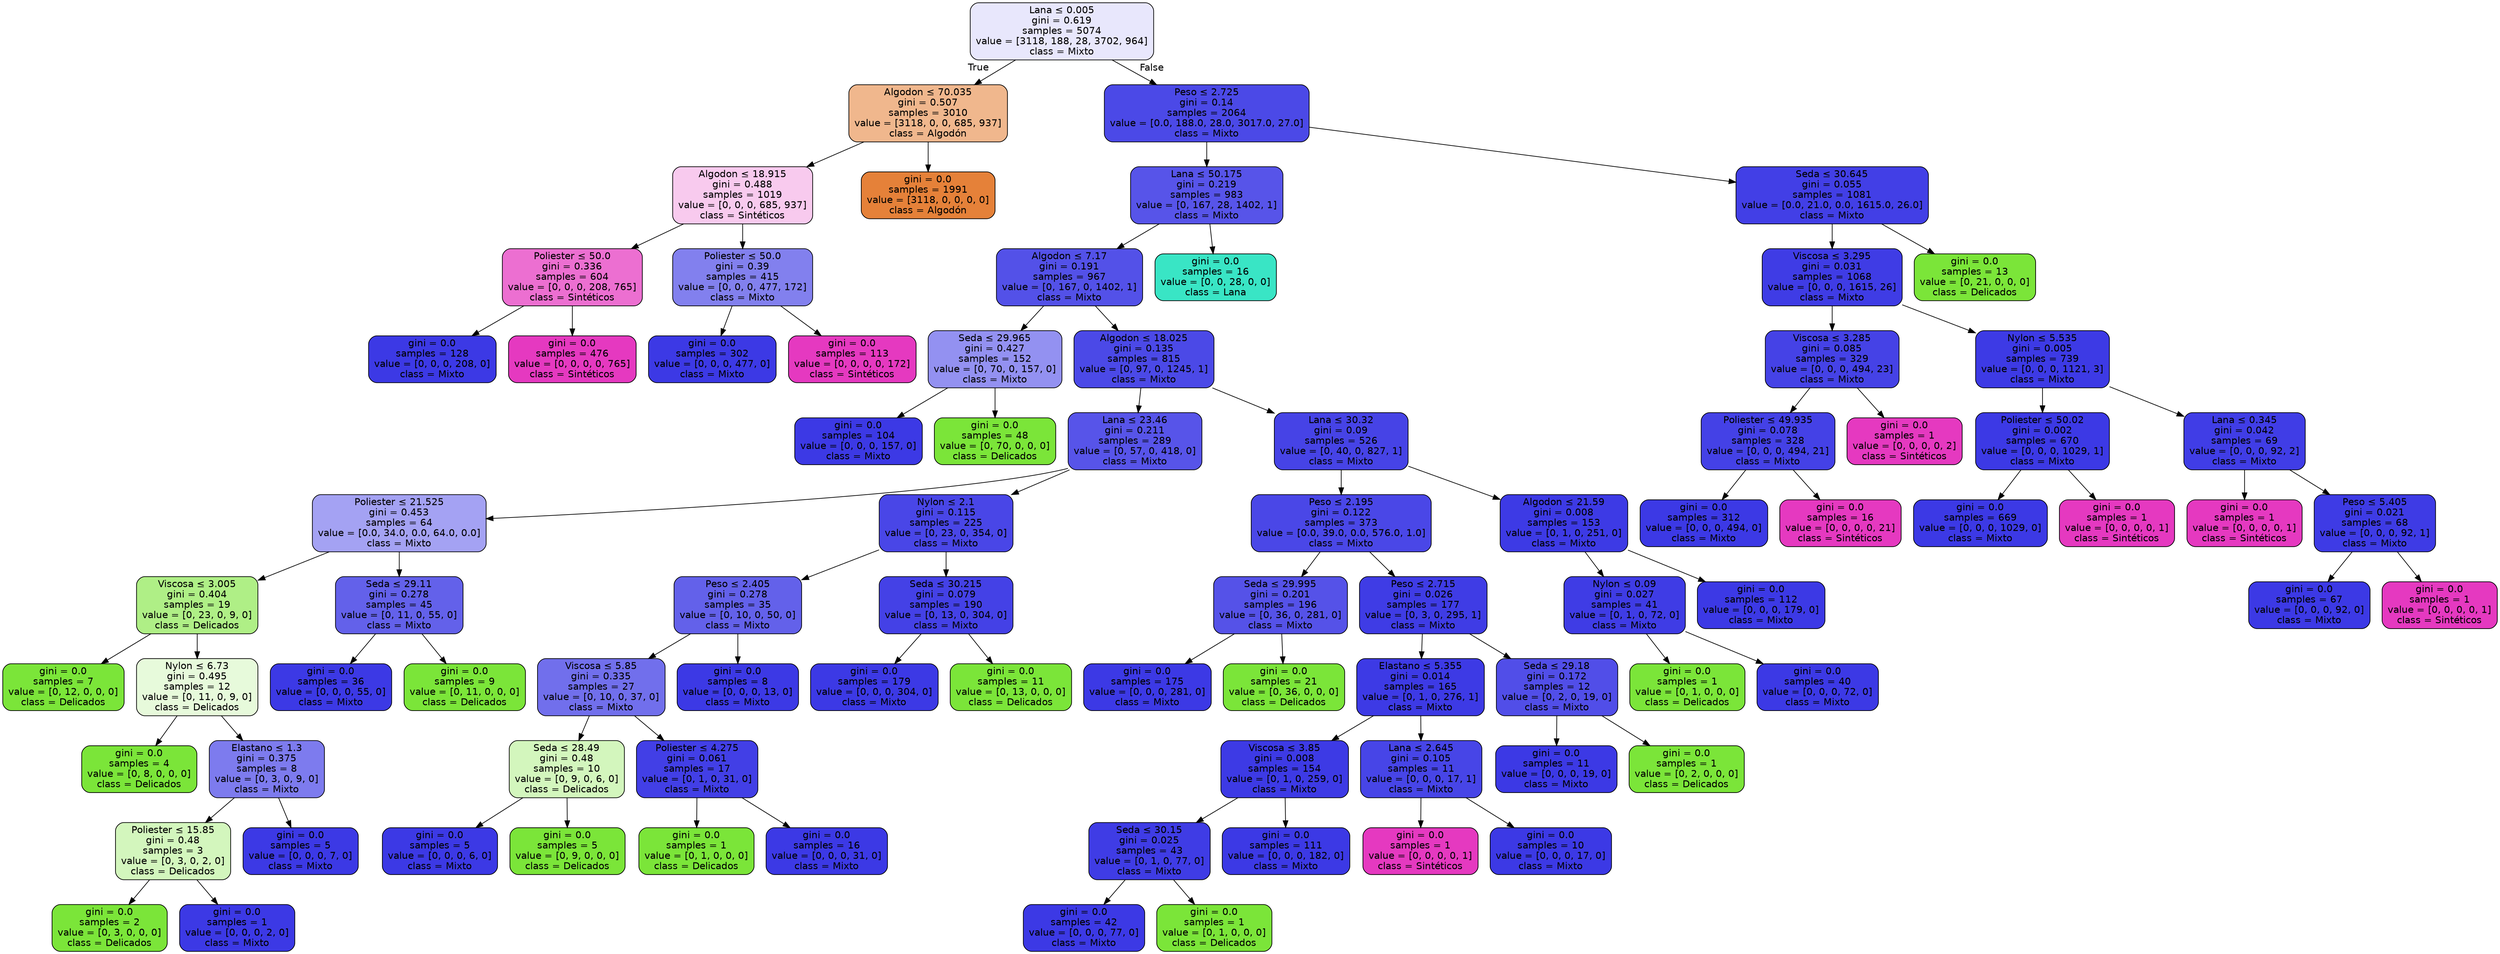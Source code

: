 digraph Tree {
node [shape=box, style="filled, rounded", color="black", fontname="helvetica"] ;
edge [fontname="helvetica"] ;
0 [label=<Lana &le; 0.005<br/>gini = 0.619<br/>samples = 5074<br/>value = [3118, 188, 28, 3702, 964]<br/>class = Mixto>, fillcolor="#e8e7fc"] ;
1 [label=<Algodon &le; 70.035<br/>gini = 0.507<br/>samples = 3010<br/>value = [3118, 0, 0, 685, 937]<br/>class = Algodón>, fillcolor="#f0b78d"] ;
0 -> 1 [labeldistance=2.5, labelangle=45, headlabel="True"] ;
2 [label=<Algodon &le; 18.915<br/>gini = 0.488<br/>samples = 1019<br/>value = [0, 0, 0, 685, 937]<br/>class = Sintéticos>, fillcolor="#f8caee"] ;
1 -> 2 ;
3 [label=<Poliester &le; 50.0<br/>gini = 0.336<br/>samples = 604<br/>value = [0, 0, 0, 208, 765]<br/>class = Sintéticos>, fillcolor="#ec6fd1"] ;
2 -> 3 ;
4 [label=<gini = 0.0<br/>samples = 128<br/>value = [0, 0, 0, 208, 0]<br/>class = Mixto>, fillcolor="#3c39e5"] ;
3 -> 4 ;
5 [label=<gini = 0.0<br/>samples = 476<br/>value = [0, 0, 0, 0, 765]<br/>class = Sintéticos>, fillcolor="#e539c0"] ;
3 -> 5 ;
6 [label=<Poliester &le; 50.0<br/>gini = 0.39<br/>samples = 415<br/>value = [0, 0, 0, 477, 172]<br/>class = Mixto>, fillcolor="#8280ee"] ;
2 -> 6 ;
7 [label=<gini = 0.0<br/>samples = 302<br/>value = [0, 0, 0, 477, 0]<br/>class = Mixto>, fillcolor="#3c39e5"] ;
6 -> 7 ;
8 [label=<gini = 0.0<br/>samples = 113<br/>value = [0, 0, 0, 0, 172]<br/>class = Sintéticos>, fillcolor="#e539c0"] ;
6 -> 8 ;
9 [label=<gini = 0.0<br/>samples = 1991<br/>value = [3118, 0, 0, 0, 0]<br/>class = Algodón>, fillcolor="#e58139"] ;
1 -> 9 ;
10 [label=<Peso &le; 2.725<br/>gini = 0.14<br/>samples = 2064<br/>value = [0.0, 188.0, 28.0, 3017.0, 27.0]<br/>class = Mixto>, fillcolor="#4b49e7"] ;
0 -> 10 [labeldistance=2.5, labelangle=-45, headlabel="False"] ;
11 [label=<Lana &le; 50.175<br/>gini = 0.219<br/>samples = 983<br/>value = [0, 167, 28, 1402, 1]<br/>class = Mixto>, fillcolor="#5754e9"] ;
10 -> 11 ;
12 [label=<Algodon &le; 7.17<br/>gini = 0.191<br/>samples = 967<br/>value = [0, 167, 0, 1402, 1]<br/>class = Mixto>, fillcolor="#5351e8"] ;
11 -> 12 ;
13 [label=<Seda &le; 29.965<br/>gini = 0.427<br/>samples = 152<br/>value = [0, 70, 0, 157, 0]<br/>class = Mixto>, fillcolor="#9391f1"] ;
12 -> 13 ;
14 [label=<gini = 0.0<br/>samples = 104<br/>value = [0, 0, 0, 157, 0]<br/>class = Mixto>, fillcolor="#3c39e5"] ;
13 -> 14 ;
15 [label=<gini = 0.0<br/>samples = 48<br/>value = [0, 70, 0, 0, 0]<br/>class = Delicados>, fillcolor="#7be539"] ;
13 -> 15 ;
16 [label=<Algodon &le; 18.025<br/>gini = 0.135<br/>samples = 815<br/>value = [0, 97, 0, 1245, 1]<br/>class = Mixto>, fillcolor="#4b49e7"] ;
12 -> 16 ;
17 [label=<Lana &le; 23.46<br/>gini = 0.211<br/>samples = 289<br/>value = [0, 57, 0, 418, 0]<br/>class = Mixto>, fillcolor="#5754e9"] ;
16 -> 17 ;
18 [label=<Poliester &le; 21.525<br/>gini = 0.453<br/>samples = 64<br/>value = [0.0, 34.0, 0.0, 64.0, 0.0]<br/>class = Mixto>, fillcolor="#a4a2f3"] ;
17 -> 18 ;
19 [label=<Viscosa &le; 3.005<br/>gini = 0.404<br/>samples = 19<br/>value = [0, 23, 0, 9, 0]<br/>class = Delicados>, fillcolor="#afef86"] ;
18 -> 19 ;
20 [label=<gini = 0.0<br/>samples = 7<br/>value = [0, 12, 0, 0, 0]<br/>class = Delicados>, fillcolor="#7be539"] ;
19 -> 20 ;
21 [label=<Nylon &le; 6.73<br/>gini = 0.495<br/>samples = 12<br/>value = [0, 11, 0, 9, 0]<br/>class = Delicados>, fillcolor="#e7fadb"] ;
19 -> 21 ;
22 [label=<gini = 0.0<br/>samples = 4<br/>value = [0, 8, 0, 0, 0]<br/>class = Delicados>, fillcolor="#7be539"] ;
21 -> 22 ;
23 [label=<Elastano &le; 1.3<br/>gini = 0.375<br/>samples = 8<br/>value = [0, 3, 0, 9, 0]<br/>class = Mixto>, fillcolor="#7d7bee"] ;
21 -> 23 ;
24 [label=<Poliester &le; 15.85<br/>gini = 0.48<br/>samples = 3<br/>value = [0, 3, 0, 2, 0]<br/>class = Delicados>, fillcolor="#d3f6bd"] ;
23 -> 24 ;
25 [label=<gini = 0.0<br/>samples = 2<br/>value = [0, 3, 0, 0, 0]<br/>class = Delicados>, fillcolor="#7be539"] ;
24 -> 25 ;
26 [label=<gini = 0.0<br/>samples = 1<br/>value = [0, 0, 0, 2, 0]<br/>class = Mixto>, fillcolor="#3c39e5"] ;
24 -> 26 ;
27 [label=<gini = 0.0<br/>samples = 5<br/>value = [0, 0, 0, 7, 0]<br/>class = Mixto>, fillcolor="#3c39e5"] ;
23 -> 27 ;
28 [label=<Seda &le; 29.11<br/>gini = 0.278<br/>samples = 45<br/>value = [0, 11, 0, 55, 0]<br/>class = Mixto>, fillcolor="#6361ea"] ;
18 -> 28 ;
29 [label=<gini = 0.0<br/>samples = 36<br/>value = [0, 0, 0, 55, 0]<br/>class = Mixto>, fillcolor="#3c39e5"] ;
28 -> 29 ;
30 [label=<gini = 0.0<br/>samples = 9<br/>value = [0, 11, 0, 0, 0]<br/>class = Delicados>, fillcolor="#7be539"] ;
28 -> 30 ;
31 [label=<Nylon &le; 2.1<br/>gini = 0.115<br/>samples = 225<br/>value = [0, 23, 0, 354, 0]<br/>class = Mixto>, fillcolor="#4946e7"] ;
17 -> 31 ;
32 [label=<Peso &le; 2.405<br/>gini = 0.278<br/>samples = 35<br/>value = [0, 10, 0, 50, 0]<br/>class = Mixto>, fillcolor="#6361ea"] ;
31 -> 32 ;
33 [label=<Viscosa &le; 5.85<br/>gini = 0.335<br/>samples = 27<br/>value = [0, 10, 0, 37, 0]<br/>class = Mixto>, fillcolor="#716fec"] ;
32 -> 33 ;
34 [label=<Seda &le; 28.49<br/>gini = 0.48<br/>samples = 10<br/>value = [0, 9, 0, 6, 0]<br/>class = Delicados>, fillcolor="#d3f6bd"] ;
33 -> 34 ;
35 [label=<gini = 0.0<br/>samples = 5<br/>value = [0, 0, 0, 6, 0]<br/>class = Mixto>, fillcolor="#3c39e5"] ;
34 -> 35 ;
36 [label=<gini = 0.0<br/>samples = 5<br/>value = [0, 9, 0, 0, 0]<br/>class = Delicados>, fillcolor="#7be539"] ;
34 -> 36 ;
37 [label=<Poliester &le; 4.275<br/>gini = 0.061<br/>samples = 17<br/>value = [0, 1, 0, 31, 0]<br/>class = Mixto>, fillcolor="#423fe6"] ;
33 -> 37 ;
38 [label=<gini = 0.0<br/>samples = 1<br/>value = [0, 1, 0, 0, 0]<br/>class = Delicados>, fillcolor="#7be539"] ;
37 -> 38 ;
39 [label=<gini = 0.0<br/>samples = 16<br/>value = [0, 0, 0, 31, 0]<br/>class = Mixto>, fillcolor="#3c39e5"] ;
37 -> 39 ;
40 [label=<gini = 0.0<br/>samples = 8<br/>value = [0, 0, 0, 13, 0]<br/>class = Mixto>, fillcolor="#3c39e5"] ;
32 -> 40 ;
41 [label=<Seda &le; 30.215<br/>gini = 0.079<br/>samples = 190<br/>value = [0, 13, 0, 304, 0]<br/>class = Mixto>, fillcolor="#4441e6"] ;
31 -> 41 ;
42 [label=<gini = 0.0<br/>samples = 179<br/>value = [0, 0, 0, 304, 0]<br/>class = Mixto>, fillcolor="#3c39e5"] ;
41 -> 42 ;
43 [label=<gini = 0.0<br/>samples = 11<br/>value = [0, 13, 0, 0, 0]<br/>class = Delicados>, fillcolor="#7be539"] ;
41 -> 43 ;
44 [label=<Lana &le; 30.32<br/>gini = 0.09<br/>samples = 526<br/>value = [0, 40, 0, 827, 1]<br/>class = Mixto>, fillcolor="#4643e6"] ;
16 -> 44 ;
45 [label=<Peso &le; 2.195<br/>gini = 0.122<br/>samples = 373<br/>value = [0.0, 39.0, 0.0, 576.0, 1.0]<br/>class = Mixto>, fillcolor="#4a47e7"] ;
44 -> 45 ;
46 [label=<Seda &le; 29.995<br/>gini = 0.201<br/>samples = 196<br/>value = [0, 36, 0, 281, 0]<br/>class = Mixto>, fillcolor="#5552e8"] ;
45 -> 46 ;
47 [label=<gini = 0.0<br/>samples = 175<br/>value = [0, 0, 0, 281, 0]<br/>class = Mixto>, fillcolor="#3c39e5"] ;
46 -> 47 ;
48 [label=<gini = 0.0<br/>samples = 21<br/>value = [0, 36, 0, 0, 0]<br/>class = Delicados>, fillcolor="#7be539"] ;
46 -> 48 ;
49 [label=<Peso &le; 2.715<br/>gini = 0.026<br/>samples = 177<br/>value = [0, 3, 0, 295, 1]<br/>class = Mixto>, fillcolor="#3f3ce5"] ;
45 -> 49 ;
50 [label=<Elastano &le; 5.355<br/>gini = 0.014<br/>samples = 165<br/>value = [0, 1, 0, 276, 1]<br/>class = Mixto>, fillcolor="#3d3ae5"] ;
49 -> 50 ;
51 [label=<Viscosa &le; 3.85<br/>gini = 0.008<br/>samples = 154<br/>value = [0, 1, 0, 259, 0]<br/>class = Mixto>, fillcolor="#3d3ae5"] ;
50 -> 51 ;
52 [label=<Seda &le; 30.15<br/>gini = 0.025<br/>samples = 43<br/>value = [0, 1, 0, 77, 0]<br/>class = Mixto>, fillcolor="#3f3ce5"] ;
51 -> 52 ;
53 [label=<gini = 0.0<br/>samples = 42<br/>value = [0, 0, 0, 77, 0]<br/>class = Mixto>, fillcolor="#3c39e5"] ;
52 -> 53 ;
54 [label=<gini = 0.0<br/>samples = 1<br/>value = [0, 1, 0, 0, 0]<br/>class = Delicados>, fillcolor="#7be539"] ;
52 -> 54 ;
55 [label=<gini = 0.0<br/>samples = 111<br/>value = [0, 0, 0, 182, 0]<br/>class = Mixto>, fillcolor="#3c39e5"] ;
51 -> 55 ;
56 [label=<Lana &le; 2.645<br/>gini = 0.105<br/>samples = 11<br/>value = [0, 0, 0, 17, 1]<br/>class = Mixto>, fillcolor="#4745e7"] ;
50 -> 56 ;
57 [label=<gini = 0.0<br/>samples = 1<br/>value = [0, 0, 0, 0, 1]<br/>class = Sintéticos>, fillcolor="#e539c0"] ;
56 -> 57 ;
58 [label=<gini = 0.0<br/>samples = 10<br/>value = [0, 0, 0, 17, 0]<br/>class = Mixto>, fillcolor="#3c39e5"] ;
56 -> 58 ;
59 [label=<Seda &le; 29.18<br/>gini = 0.172<br/>samples = 12<br/>value = [0, 2, 0, 19, 0]<br/>class = Mixto>, fillcolor="#514ee8"] ;
49 -> 59 ;
60 [label=<gini = 0.0<br/>samples = 11<br/>value = [0, 0, 0, 19, 0]<br/>class = Mixto>, fillcolor="#3c39e5"] ;
59 -> 60 ;
61 [label=<gini = 0.0<br/>samples = 1<br/>value = [0, 2, 0, 0, 0]<br/>class = Delicados>, fillcolor="#7be539"] ;
59 -> 61 ;
62 [label=<Algodon &le; 21.59<br/>gini = 0.008<br/>samples = 153<br/>value = [0, 1, 0, 251, 0]<br/>class = Mixto>, fillcolor="#3d3ae5"] ;
44 -> 62 ;
63 [label=<Nylon &le; 0.09<br/>gini = 0.027<br/>samples = 41<br/>value = [0, 1, 0, 72, 0]<br/>class = Mixto>, fillcolor="#3f3ce5"] ;
62 -> 63 ;
64 [label=<gini = 0.0<br/>samples = 1<br/>value = [0, 1, 0, 0, 0]<br/>class = Delicados>, fillcolor="#7be539"] ;
63 -> 64 ;
65 [label=<gini = 0.0<br/>samples = 40<br/>value = [0, 0, 0, 72, 0]<br/>class = Mixto>, fillcolor="#3c39e5"] ;
63 -> 65 ;
66 [label=<gini = 0.0<br/>samples = 112<br/>value = [0, 0, 0, 179, 0]<br/>class = Mixto>, fillcolor="#3c39e5"] ;
62 -> 66 ;
67 [label=<gini = 0.0<br/>samples = 16<br/>value = [0, 0, 28, 0, 0]<br/>class = Lana>, fillcolor="#39e5c5"] ;
11 -> 67 ;
68 [label=<Seda &le; 30.645<br/>gini = 0.055<br/>samples = 1081<br/>value = [0.0, 21.0, 0.0, 1615.0, 26.0]<br/>class = Mixto>, fillcolor="#423fe6"] ;
10 -> 68 ;
69 [label=<Viscosa &le; 3.295<br/>gini = 0.031<br/>samples = 1068<br/>value = [0, 0, 0, 1615, 26]<br/>class = Mixto>, fillcolor="#3f3ce5"] ;
68 -> 69 ;
70 [label=<Viscosa &le; 3.285<br/>gini = 0.085<br/>samples = 329<br/>value = [0, 0, 0, 494, 23]<br/>class = Mixto>, fillcolor="#4542e6"] ;
69 -> 70 ;
71 [label=<Poliester &le; 49.935<br/>gini = 0.078<br/>samples = 328<br/>value = [0, 0, 0, 494, 21]<br/>class = Mixto>, fillcolor="#4441e6"] ;
70 -> 71 ;
72 [label=<gini = 0.0<br/>samples = 312<br/>value = [0, 0, 0, 494, 0]<br/>class = Mixto>, fillcolor="#3c39e5"] ;
71 -> 72 ;
73 [label=<gini = 0.0<br/>samples = 16<br/>value = [0, 0, 0, 0, 21]<br/>class = Sintéticos>, fillcolor="#e539c0"] ;
71 -> 73 ;
74 [label=<gini = 0.0<br/>samples = 1<br/>value = [0, 0, 0, 0, 2]<br/>class = Sintéticos>, fillcolor="#e539c0"] ;
70 -> 74 ;
75 [label=<Nylon &le; 5.535<br/>gini = 0.005<br/>samples = 739<br/>value = [0, 0, 0, 1121, 3]<br/>class = Mixto>, fillcolor="#3d3ae5"] ;
69 -> 75 ;
76 [label=<Poliester &le; 50.02<br/>gini = 0.002<br/>samples = 670<br/>value = [0, 0, 0, 1029, 1]<br/>class = Mixto>, fillcolor="#3c39e5"] ;
75 -> 76 ;
77 [label=<gini = 0.0<br/>samples = 669<br/>value = [0, 0, 0, 1029, 0]<br/>class = Mixto>, fillcolor="#3c39e5"] ;
76 -> 77 ;
78 [label=<gini = 0.0<br/>samples = 1<br/>value = [0, 0, 0, 0, 1]<br/>class = Sintéticos>, fillcolor="#e539c0"] ;
76 -> 78 ;
79 [label=<Lana &le; 0.345<br/>gini = 0.042<br/>samples = 69<br/>value = [0, 0, 0, 92, 2]<br/>class = Mixto>, fillcolor="#403de6"] ;
75 -> 79 ;
80 [label=<gini = 0.0<br/>samples = 1<br/>value = [0, 0, 0, 0, 1]<br/>class = Sintéticos>, fillcolor="#e539c0"] ;
79 -> 80 ;
81 [label=<Peso &le; 5.405<br/>gini = 0.021<br/>samples = 68<br/>value = [0, 0, 0, 92, 1]<br/>class = Mixto>, fillcolor="#3e3be5"] ;
79 -> 81 ;
82 [label=<gini = 0.0<br/>samples = 67<br/>value = [0, 0, 0, 92, 0]<br/>class = Mixto>, fillcolor="#3c39e5"] ;
81 -> 82 ;
83 [label=<gini = 0.0<br/>samples = 1<br/>value = [0, 0, 0, 0, 1]<br/>class = Sintéticos>, fillcolor="#e539c0"] ;
81 -> 83 ;
84 [label=<gini = 0.0<br/>samples = 13<br/>value = [0, 21, 0, 0, 0]<br/>class = Delicados>, fillcolor="#7be539"] ;
68 -> 84 ;
}